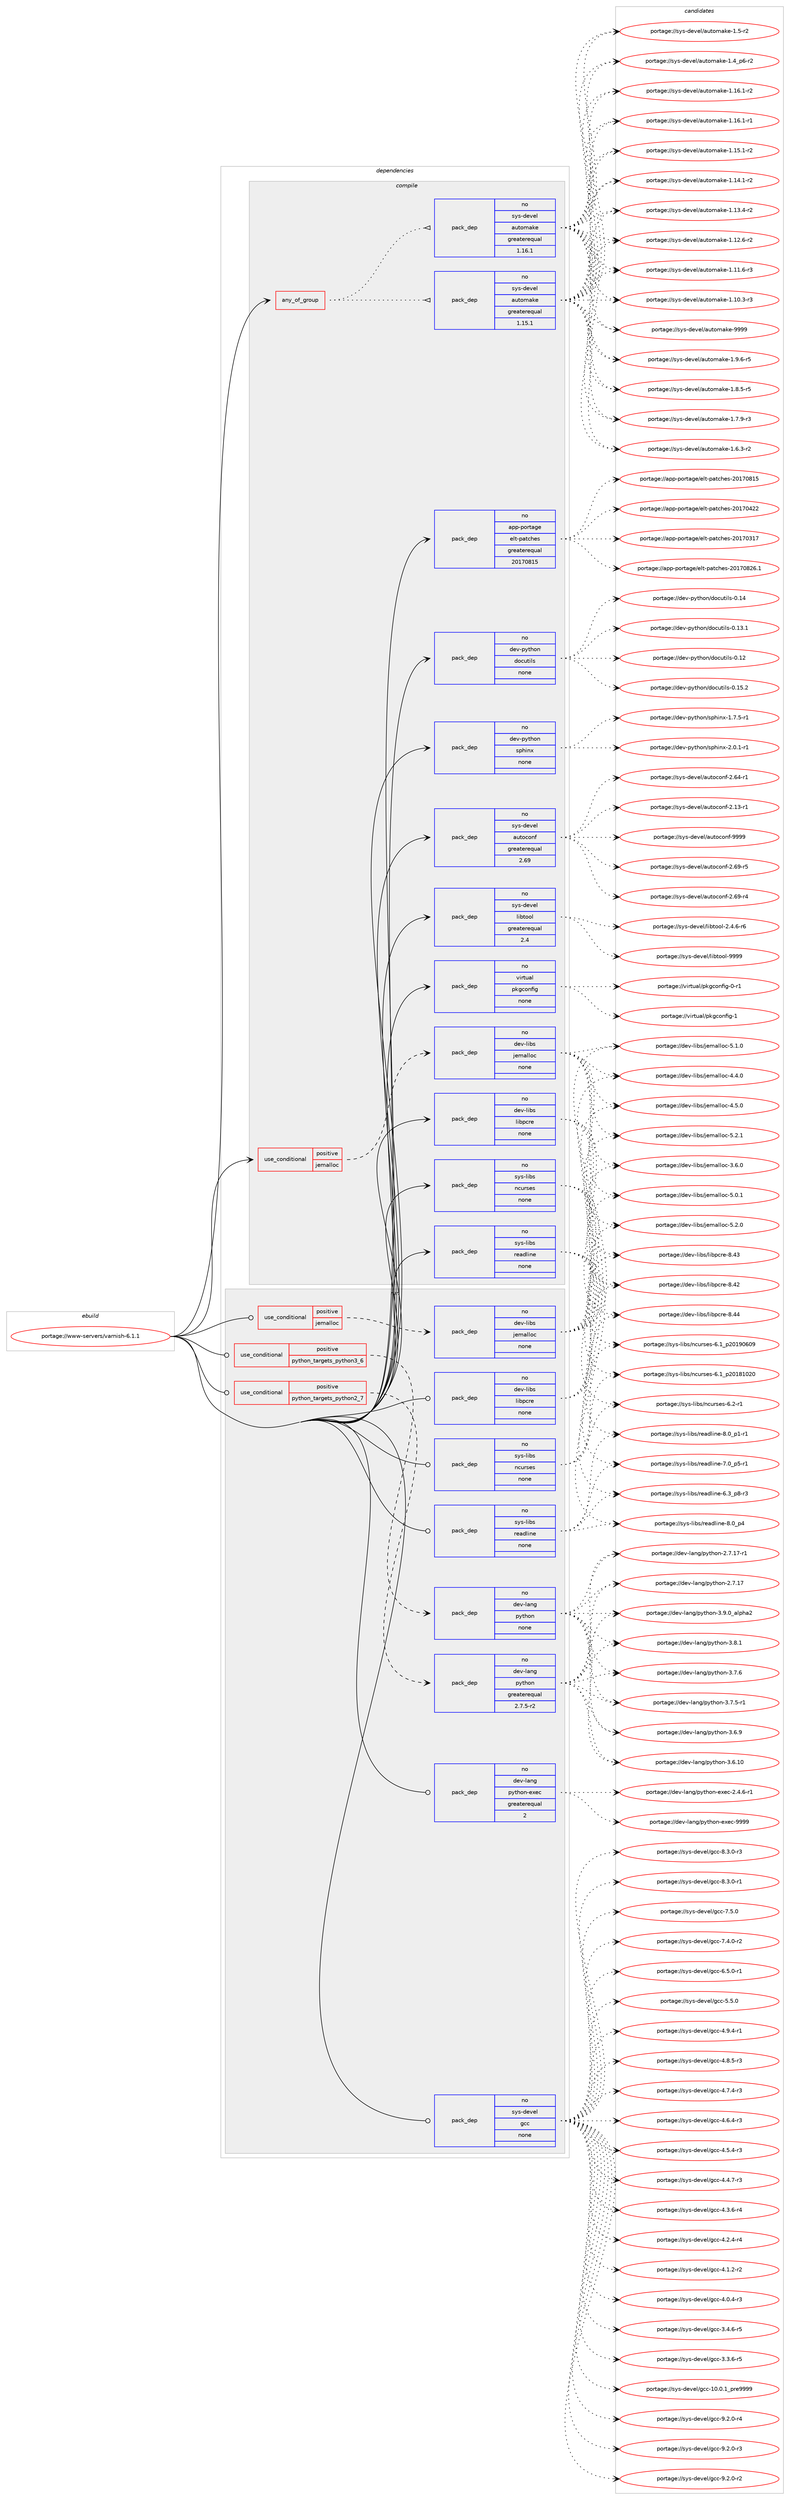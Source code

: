digraph prolog {

# *************
# Graph options
# *************

newrank=true;
concentrate=true;
compound=true;
graph [rankdir=LR,fontname=Helvetica,fontsize=10,ranksep=1.5];#, ranksep=2.5, nodesep=0.2];
edge  [arrowhead=vee];
node  [fontname=Helvetica,fontsize=10];

# **********
# The ebuild
# **********

subgraph cluster_leftcol {
color=gray;
rank=same;
label=<<i>ebuild</i>>;
id [label="portage://www-servers/varnish-6.1.1", color=red, width=4, href="../www-servers/varnish-6.1.1.svg"];
}

# ****************
# The dependencies
# ****************

subgraph cluster_midcol {
color=gray;
label=<<i>dependencies</i>>;
subgraph cluster_compile {
fillcolor="#eeeeee";
style=filled;
label=<<i>compile</i>>;
subgraph any436 {
dependency23275 [label=<<TABLE BORDER="0" CELLBORDER="1" CELLSPACING="0" CELLPADDING="4"><TR><TD CELLPADDING="10">any_of_group</TD></TR></TABLE>>, shape=none, color=red];subgraph pack19703 {
dependency23276 [label=<<TABLE BORDER="0" CELLBORDER="1" CELLSPACING="0" CELLPADDING="4" WIDTH="220"><TR><TD ROWSPAN="6" CELLPADDING="30">pack_dep</TD></TR><TR><TD WIDTH="110">no</TD></TR><TR><TD>sys-devel</TD></TR><TR><TD>automake</TD></TR><TR><TD>greaterequal</TD></TR><TR><TD>1.16.1</TD></TR></TABLE>>, shape=none, color=blue];
}
dependency23275:e -> dependency23276:w [weight=20,style="dotted",arrowhead="oinv"];
subgraph pack19704 {
dependency23277 [label=<<TABLE BORDER="0" CELLBORDER="1" CELLSPACING="0" CELLPADDING="4" WIDTH="220"><TR><TD ROWSPAN="6" CELLPADDING="30">pack_dep</TD></TR><TR><TD WIDTH="110">no</TD></TR><TR><TD>sys-devel</TD></TR><TR><TD>automake</TD></TR><TR><TD>greaterequal</TD></TR><TR><TD>1.15.1</TD></TR></TABLE>>, shape=none, color=blue];
}
dependency23275:e -> dependency23277:w [weight=20,style="dotted",arrowhead="oinv"];
}
id:e -> dependency23275:w [weight=20,style="solid",arrowhead="vee"];
subgraph cond3121 {
dependency23278 [label=<<TABLE BORDER="0" CELLBORDER="1" CELLSPACING="0" CELLPADDING="4"><TR><TD ROWSPAN="3" CELLPADDING="10">use_conditional</TD></TR><TR><TD>positive</TD></TR><TR><TD>jemalloc</TD></TR></TABLE>>, shape=none, color=red];
subgraph pack19705 {
dependency23279 [label=<<TABLE BORDER="0" CELLBORDER="1" CELLSPACING="0" CELLPADDING="4" WIDTH="220"><TR><TD ROWSPAN="6" CELLPADDING="30">pack_dep</TD></TR><TR><TD WIDTH="110">no</TD></TR><TR><TD>dev-libs</TD></TR><TR><TD>jemalloc</TD></TR><TR><TD>none</TD></TR><TR><TD></TD></TR></TABLE>>, shape=none, color=blue];
}
dependency23278:e -> dependency23279:w [weight=20,style="dashed",arrowhead="vee"];
}
id:e -> dependency23278:w [weight=20,style="solid",arrowhead="vee"];
subgraph pack19706 {
dependency23280 [label=<<TABLE BORDER="0" CELLBORDER="1" CELLSPACING="0" CELLPADDING="4" WIDTH="220"><TR><TD ROWSPAN="6" CELLPADDING="30">pack_dep</TD></TR><TR><TD WIDTH="110">no</TD></TR><TR><TD>app-portage</TD></TR><TR><TD>elt-patches</TD></TR><TR><TD>greaterequal</TD></TR><TR><TD>20170815</TD></TR></TABLE>>, shape=none, color=blue];
}
id:e -> dependency23280:w [weight=20,style="solid",arrowhead="vee"];
subgraph pack19707 {
dependency23281 [label=<<TABLE BORDER="0" CELLBORDER="1" CELLSPACING="0" CELLPADDING="4" WIDTH="220"><TR><TD ROWSPAN="6" CELLPADDING="30">pack_dep</TD></TR><TR><TD WIDTH="110">no</TD></TR><TR><TD>dev-libs</TD></TR><TR><TD>libpcre</TD></TR><TR><TD>none</TD></TR><TR><TD></TD></TR></TABLE>>, shape=none, color=blue];
}
id:e -> dependency23281:w [weight=20,style="solid",arrowhead="vee"];
subgraph pack19708 {
dependency23282 [label=<<TABLE BORDER="0" CELLBORDER="1" CELLSPACING="0" CELLPADDING="4" WIDTH="220"><TR><TD ROWSPAN="6" CELLPADDING="30">pack_dep</TD></TR><TR><TD WIDTH="110">no</TD></TR><TR><TD>dev-python</TD></TR><TR><TD>docutils</TD></TR><TR><TD>none</TD></TR><TR><TD></TD></TR></TABLE>>, shape=none, color=blue];
}
id:e -> dependency23282:w [weight=20,style="solid",arrowhead="vee"];
subgraph pack19709 {
dependency23283 [label=<<TABLE BORDER="0" CELLBORDER="1" CELLSPACING="0" CELLPADDING="4" WIDTH="220"><TR><TD ROWSPAN="6" CELLPADDING="30">pack_dep</TD></TR><TR><TD WIDTH="110">no</TD></TR><TR><TD>dev-python</TD></TR><TR><TD>sphinx</TD></TR><TR><TD>none</TD></TR><TR><TD></TD></TR></TABLE>>, shape=none, color=blue];
}
id:e -> dependency23283:w [weight=20,style="solid",arrowhead="vee"];
subgraph pack19710 {
dependency23284 [label=<<TABLE BORDER="0" CELLBORDER="1" CELLSPACING="0" CELLPADDING="4" WIDTH="220"><TR><TD ROWSPAN="6" CELLPADDING="30">pack_dep</TD></TR><TR><TD WIDTH="110">no</TD></TR><TR><TD>sys-devel</TD></TR><TR><TD>autoconf</TD></TR><TR><TD>greaterequal</TD></TR><TR><TD>2.69</TD></TR></TABLE>>, shape=none, color=blue];
}
id:e -> dependency23284:w [weight=20,style="solid",arrowhead="vee"];
subgraph pack19711 {
dependency23285 [label=<<TABLE BORDER="0" CELLBORDER="1" CELLSPACING="0" CELLPADDING="4" WIDTH="220"><TR><TD ROWSPAN="6" CELLPADDING="30">pack_dep</TD></TR><TR><TD WIDTH="110">no</TD></TR><TR><TD>sys-devel</TD></TR><TR><TD>libtool</TD></TR><TR><TD>greaterequal</TD></TR><TR><TD>2.4</TD></TR></TABLE>>, shape=none, color=blue];
}
id:e -> dependency23285:w [weight=20,style="solid",arrowhead="vee"];
subgraph pack19712 {
dependency23286 [label=<<TABLE BORDER="0" CELLBORDER="1" CELLSPACING="0" CELLPADDING="4" WIDTH="220"><TR><TD ROWSPAN="6" CELLPADDING="30">pack_dep</TD></TR><TR><TD WIDTH="110">no</TD></TR><TR><TD>sys-libs</TD></TR><TR><TD>ncurses</TD></TR><TR><TD>none</TD></TR><TR><TD></TD></TR></TABLE>>, shape=none, color=blue];
}
id:e -> dependency23286:w [weight=20,style="solid",arrowhead="vee"];
subgraph pack19713 {
dependency23287 [label=<<TABLE BORDER="0" CELLBORDER="1" CELLSPACING="0" CELLPADDING="4" WIDTH="220"><TR><TD ROWSPAN="6" CELLPADDING="30">pack_dep</TD></TR><TR><TD WIDTH="110">no</TD></TR><TR><TD>sys-libs</TD></TR><TR><TD>readline</TD></TR><TR><TD>none</TD></TR><TR><TD></TD></TR></TABLE>>, shape=none, color=blue];
}
id:e -> dependency23287:w [weight=20,style="solid",arrowhead="vee"];
subgraph pack19714 {
dependency23288 [label=<<TABLE BORDER="0" CELLBORDER="1" CELLSPACING="0" CELLPADDING="4" WIDTH="220"><TR><TD ROWSPAN="6" CELLPADDING="30">pack_dep</TD></TR><TR><TD WIDTH="110">no</TD></TR><TR><TD>virtual</TD></TR><TR><TD>pkgconfig</TD></TR><TR><TD>none</TD></TR><TR><TD></TD></TR></TABLE>>, shape=none, color=blue];
}
id:e -> dependency23288:w [weight=20,style="solid",arrowhead="vee"];
}
subgraph cluster_compileandrun {
fillcolor="#eeeeee";
style=filled;
label=<<i>compile and run</i>>;
}
subgraph cluster_run {
fillcolor="#eeeeee";
style=filled;
label=<<i>run</i>>;
subgraph cond3122 {
dependency23289 [label=<<TABLE BORDER="0" CELLBORDER="1" CELLSPACING="0" CELLPADDING="4"><TR><TD ROWSPAN="3" CELLPADDING="10">use_conditional</TD></TR><TR><TD>positive</TD></TR><TR><TD>jemalloc</TD></TR></TABLE>>, shape=none, color=red];
subgraph pack19715 {
dependency23290 [label=<<TABLE BORDER="0" CELLBORDER="1" CELLSPACING="0" CELLPADDING="4" WIDTH="220"><TR><TD ROWSPAN="6" CELLPADDING="30">pack_dep</TD></TR><TR><TD WIDTH="110">no</TD></TR><TR><TD>dev-libs</TD></TR><TR><TD>jemalloc</TD></TR><TR><TD>none</TD></TR><TR><TD></TD></TR></TABLE>>, shape=none, color=blue];
}
dependency23289:e -> dependency23290:w [weight=20,style="dashed",arrowhead="vee"];
}
id:e -> dependency23289:w [weight=20,style="solid",arrowhead="odot"];
subgraph cond3123 {
dependency23291 [label=<<TABLE BORDER="0" CELLBORDER="1" CELLSPACING="0" CELLPADDING="4"><TR><TD ROWSPAN="3" CELLPADDING="10">use_conditional</TD></TR><TR><TD>positive</TD></TR><TR><TD>python_targets_python2_7</TD></TR></TABLE>>, shape=none, color=red];
subgraph pack19716 {
dependency23292 [label=<<TABLE BORDER="0" CELLBORDER="1" CELLSPACING="0" CELLPADDING="4" WIDTH="220"><TR><TD ROWSPAN="6" CELLPADDING="30">pack_dep</TD></TR><TR><TD WIDTH="110">no</TD></TR><TR><TD>dev-lang</TD></TR><TR><TD>python</TD></TR><TR><TD>greaterequal</TD></TR><TR><TD>2.7.5-r2</TD></TR></TABLE>>, shape=none, color=blue];
}
dependency23291:e -> dependency23292:w [weight=20,style="dashed",arrowhead="vee"];
}
id:e -> dependency23291:w [weight=20,style="solid",arrowhead="odot"];
subgraph cond3124 {
dependency23293 [label=<<TABLE BORDER="0" CELLBORDER="1" CELLSPACING="0" CELLPADDING="4"><TR><TD ROWSPAN="3" CELLPADDING="10">use_conditional</TD></TR><TR><TD>positive</TD></TR><TR><TD>python_targets_python3_6</TD></TR></TABLE>>, shape=none, color=red];
subgraph pack19717 {
dependency23294 [label=<<TABLE BORDER="0" CELLBORDER="1" CELLSPACING="0" CELLPADDING="4" WIDTH="220"><TR><TD ROWSPAN="6" CELLPADDING="30">pack_dep</TD></TR><TR><TD WIDTH="110">no</TD></TR><TR><TD>dev-lang</TD></TR><TR><TD>python</TD></TR><TR><TD>none</TD></TR><TR><TD></TD></TR></TABLE>>, shape=none, color=blue];
}
dependency23293:e -> dependency23294:w [weight=20,style="dashed",arrowhead="vee"];
}
id:e -> dependency23293:w [weight=20,style="solid",arrowhead="odot"];
subgraph pack19718 {
dependency23295 [label=<<TABLE BORDER="0" CELLBORDER="1" CELLSPACING="0" CELLPADDING="4" WIDTH="220"><TR><TD ROWSPAN="6" CELLPADDING="30">pack_dep</TD></TR><TR><TD WIDTH="110">no</TD></TR><TR><TD>dev-lang</TD></TR><TR><TD>python-exec</TD></TR><TR><TD>greaterequal</TD></TR><TR><TD>2</TD></TR></TABLE>>, shape=none, color=blue];
}
id:e -> dependency23295:w [weight=20,style="solid",arrowhead="odot"];
subgraph pack19719 {
dependency23296 [label=<<TABLE BORDER="0" CELLBORDER="1" CELLSPACING="0" CELLPADDING="4" WIDTH="220"><TR><TD ROWSPAN="6" CELLPADDING="30">pack_dep</TD></TR><TR><TD WIDTH="110">no</TD></TR><TR><TD>dev-libs</TD></TR><TR><TD>libpcre</TD></TR><TR><TD>none</TD></TR><TR><TD></TD></TR></TABLE>>, shape=none, color=blue];
}
id:e -> dependency23296:w [weight=20,style="solid",arrowhead="odot"];
subgraph pack19720 {
dependency23297 [label=<<TABLE BORDER="0" CELLBORDER="1" CELLSPACING="0" CELLPADDING="4" WIDTH="220"><TR><TD ROWSPAN="6" CELLPADDING="30">pack_dep</TD></TR><TR><TD WIDTH="110">no</TD></TR><TR><TD>sys-devel</TD></TR><TR><TD>gcc</TD></TR><TR><TD>none</TD></TR><TR><TD></TD></TR></TABLE>>, shape=none, color=blue];
}
id:e -> dependency23297:w [weight=20,style="solid",arrowhead="odot"];
subgraph pack19721 {
dependency23298 [label=<<TABLE BORDER="0" CELLBORDER="1" CELLSPACING="0" CELLPADDING="4" WIDTH="220"><TR><TD ROWSPAN="6" CELLPADDING="30">pack_dep</TD></TR><TR><TD WIDTH="110">no</TD></TR><TR><TD>sys-libs</TD></TR><TR><TD>ncurses</TD></TR><TR><TD>none</TD></TR><TR><TD></TD></TR></TABLE>>, shape=none, color=blue];
}
id:e -> dependency23298:w [weight=20,style="solid",arrowhead="odot"];
subgraph pack19722 {
dependency23299 [label=<<TABLE BORDER="0" CELLBORDER="1" CELLSPACING="0" CELLPADDING="4" WIDTH="220"><TR><TD ROWSPAN="6" CELLPADDING="30">pack_dep</TD></TR><TR><TD WIDTH="110">no</TD></TR><TR><TD>sys-libs</TD></TR><TR><TD>readline</TD></TR><TR><TD>none</TD></TR><TR><TD></TD></TR></TABLE>>, shape=none, color=blue];
}
id:e -> dependency23299:w [weight=20,style="solid",arrowhead="odot"];
}
}

# **************
# The candidates
# **************

subgraph cluster_choices {
rank=same;
color=gray;
label=<<i>candidates</i>>;

subgraph choice19703 {
color=black;
nodesep=1;
choice115121115451001011181011084797117116111109971071014557575757 [label="portage://sys-devel/automake-9999", color=red, width=4,href="../sys-devel/automake-9999.svg"];
choice115121115451001011181011084797117116111109971071014549465746544511453 [label="portage://sys-devel/automake-1.9.6-r5", color=red, width=4,href="../sys-devel/automake-1.9.6-r5.svg"];
choice115121115451001011181011084797117116111109971071014549465646534511453 [label="portage://sys-devel/automake-1.8.5-r5", color=red, width=4,href="../sys-devel/automake-1.8.5-r5.svg"];
choice115121115451001011181011084797117116111109971071014549465546574511451 [label="portage://sys-devel/automake-1.7.9-r3", color=red, width=4,href="../sys-devel/automake-1.7.9-r3.svg"];
choice115121115451001011181011084797117116111109971071014549465446514511450 [label="portage://sys-devel/automake-1.6.3-r2", color=red, width=4,href="../sys-devel/automake-1.6.3-r2.svg"];
choice11512111545100101118101108479711711611110997107101454946534511450 [label="portage://sys-devel/automake-1.5-r2", color=red, width=4,href="../sys-devel/automake-1.5-r2.svg"];
choice115121115451001011181011084797117116111109971071014549465295112544511450 [label="portage://sys-devel/automake-1.4_p6-r2", color=red, width=4,href="../sys-devel/automake-1.4_p6-r2.svg"];
choice11512111545100101118101108479711711611110997107101454946495446494511450 [label="portage://sys-devel/automake-1.16.1-r2", color=red, width=4,href="../sys-devel/automake-1.16.1-r2.svg"];
choice11512111545100101118101108479711711611110997107101454946495446494511449 [label="portage://sys-devel/automake-1.16.1-r1", color=red, width=4,href="../sys-devel/automake-1.16.1-r1.svg"];
choice11512111545100101118101108479711711611110997107101454946495346494511450 [label="portage://sys-devel/automake-1.15.1-r2", color=red, width=4,href="../sys-devel/automake-1.15.1-r2.svg"];
choice11512111545100101118101108479711711611110997107101454946495246494511450 [label="portage://sys-devel/automake-1.14.1-r2", color=red, width=4,href="../sys-devel/automake-1.14.1-r2.svg"];
choice11512111545100101118101108479711711611110997107101454946495146524511450 [label="portage://sys-devel/automake-1.13.4-r2", color=red, width=4,href="../sys-devel/automake-1.13.4-r2.svg"];
choice11512111545100101118101108479711711611110997107101454946495046544511450 [label="portage://sys-devel/automake-1.12.6-r2", color=red, width=4,href="../sys-devel/automake-1.12.6-r2.svg"];
choice11512111545100101118101108479711711611110997107101454946494946544511451 [label="portage://sys-devel/automake-1.11.6-r3", color=red, width=4,href="../sys-devel/automake-1.11.6-r3.svg"];
choice11512111545100101118101108479711711611110997107101454946494846514511451 [label="portage://sys-devel/automake-1.10.3-r3", color=red, width=4,href="../sys-devel/automake-1.10.3-r3.svg"];
dependency23276:e -> choice115121115451001011181011084797117116111109971071014557575757:w [style=dotted,weight="100"];
dependency23276:e -> choice115121115451001011181011084797117116111109971071014549465746544511453:w [style=dotted,weight="100"];
dependency23276:e -> choice115121115451001011181011084797117116111109971071014549465646534511453:w [style=dotted,weight="100"];
dependency23276:e -> choice115121115451001011181011084797117116111109971071014549465546574511451:w [style=dotted,weight="100"];
dependency23276:e -> choice115121115451001011181011084797117116111109971071014549465446514511450:w [style=dotted,weight="100"];
dependency23276:e -> choice11512111545100101118101108479711711611110997107101454946534511450:w [style=dotted,weight="100"];
dependency23276:e -> choice115121115451001011181011084797117116111109971071014549465295112544511450:w [style=dotted,weight="100"];
dependency23276:e -> choice11512111545100101118101108479711711611110997107101454946495446494511450:w [style=dotted,weight="100"];
dependency23276:e -> choice11512111545100101118101108479711711611110997107101454946495446494511449:w [style=dotted,weight="100"];
dependency23276:e -> choice11512111545100101118101108479711711611110997107101454946495346494511450:w [style=dotted,weight="100"];
dependency23276:e -> choice11512111545100101118101108479711711611110997107101454946495246494511450:w [style=dotted,weight="100"];
dependency23276:e -> choice11512111545100101118101108479711711611110997107101454946495146524511450:w [style=dotted,weight="100"];
dependency23276:e -> choice11512111545100101118101108479711711611110997107101454946495046544511450:w [style=dotted,weight="100"];
dependency23276:e -> choice11512111545100101118101108479711711611110997107101454946494946544511451:w [style=dotted,weight="100"];
dependency23276:e -> choice11512111545100101118101108479711711611110997107101454946494846514511451:w [style=dotted,weight="100"];
}
subgraph choice19704 {
color=black;
nodesep=1;
choice115121115451001011181011084797117116111109971071014557575757 [label="portage://sys-devel/automake-9999", color=red, width=4,href="../sys-devel/automake-9999.svg"];
choice115121115451001011181011084797117116111109971071014549465746544511453 [label="portage://sys-devel/automake-1.9.6-r5", color=red, width=4,href="../sys-devel/automake-1.9.6-r5.svg"];
choice115121115451001011181011084797117116111109971071014549465646534511453 [label="portage://sys-devel/automake-1.8.5-r5", color=red, width=4,href="../sys-devel/automake-1.8.5-r5.svg"];
choice115121115451001011181011084797117116111109971071014549465546574511451 [label="portage://sys-devel/automake-1.7.9-r3", color=red, width=4,href="../sys-devel/automake-1.7.9-r3.svg"];
choice115121115451001011181011084797117116111109971071014549465446514511450 [label="portage://sys-devel/automake-1.6.3-r2", color=red, width=4,href="../sys-devel/automake-1.6.3-r2.svg"];
choice11512111545100101118101108479711711611110997107101454946534511450 [label="portage://sys-devel/automake-1.5-r2", color=red, width=4,href="../sys-devel/automake-1.5-r2.svg"];
choice115121115451001011181011084797117116111109971071014549465295112544511450 [label="portage://sys-devel/automake-1.4_p6-r2", color=red, width=4,href="../sys-devel/automake-1.4_p6-r2.svg"];
choice11512111545100101118101108479711711611110997107101454946495446494511450 [label="portage://sys-devel/automake-1.16.1-r2", color=red, width=4,href="../sys-devel/automake-1.16.1-r2.svg"];
choice11512111545100101118101108479711711611110997107101454946495446494511449 [label="portage://sys-devel/automake-1.16.1-r1", color=red, width=4,href="../sys-devel/automake-1.16.1-r1.svg"];
choice11512111545100101118101108479711711611110997107101454946495346494511450 [label="portage://sys-devel/automake-1.15.1-r2", color=red, width=4,href="../sys-devel/automake-1.15.1-r2.svg"];
choice11512111545100101118101108479711711611110997107101454946495246494511450 [label="portage://sys-devel/automake-1.14.1-r2", color=red, width=4,href="../sys-devel/automake-1.14.1-r2.svg"];
choice11512111545100101118101108479711711611110997107101454946495146524511450 [label="portage://sys-devel/automake-1.13.4-r2", color=red, width=4,href="../sys-devel/automake-1.13.4-r2.svg"];
choice11512111545100101118101108479711711611110997107101454946495046544511450 [label="portage://sys-devel/automake-1.12.6-r2", color=red, width=4,href="../sys-devel/automake-1.12.6-r2.svg"];
choice11512111545100101118101108479711711611110997107101454946494946544511451 [label="portage://sys-devel/automake-1.11.6-r3", color=red, width=4,href="../sys-devel/automake-1.11.6-r3.svg"];
choice11512111545100101118101108479711711611110997107101454946494846514511451 [label="portage://sys-devel/automake-1.10.3-r3", color=red, width=4,href="../sys-devel/automake-1.10.3-r3.svg"];
dependency23277:e -> choice115121115451001011181011084797117116111109971071014557575757:w [style=dotted,weight="100"];
dependency23277:e -> choice115121115451001011181011084797117116111109971071014549465746544511453:w [style=dotted,weight="100"];
dependency23277:e -> choice115121115451001011181011084797117116111109971071014549465646534511453:w [style=dotted,weight="100"];
dependency23277:e -> choice115121115451001011181011084797117116111109971071014549465546574511451:w [style=dotted,weight="100"];
dependency23277:e -> choice115121115451001011181011084797117116111109971071014549465446514511450:w [style=dotted,weight="100"];
dependency23277:e -> choice11512111545100101118101108479711711611110997107101454946534511450:w [style=dotted,weight="100"];
dependency23277:e -> choice115121115451001011181011084797117116111109971071014549465295112544511450:w [style=dotted,weight="100"];
dependency23277:e -> choice11512111545100101118101108479711711611110997107101454946495446494511450:w [style=dotted,weight="100"];
dependency23277:e -> choice11512111545100101118101108479711711611110997107101454946495446494511449:w [style=dotted,weight="100"];
dependency23277:e -> choice11512111545100101118101108479711711611110997107101454946495346494511450:w [style=dotted,weight="100"];
dependency23277:e -> choice11512111545100101118101108479711711611110997107101454946495246494511450:w [style=dotted,weight="100"];
dependency23277:e -> choice11512111545100101118101108479711711611110997107101454946495146524511450:w [style=dotted,weight="100"];
dependency23277:e -> choice11512111545100101118101108479711711611110997107101454946495046544511450:w [style=dotted,weight="100"];
dependency23277:e -> choice11512111545100101118101108479711711611110997107101454946494946544511451:w [style=dotted,weight="100"];
dependency23277:e -> choice11512111545100101118101108479711711611110997107101454946494846514511451:w [style=dotted,weight="100"];
}
subgraph choice19705 {
color=black;
nodesep=1;
choice1001011184510810598115471061011099710810811199455346504649 [label="portage://dev-libs/jemalloc-5.2.1", color=red, width=4,href="../dev-libs/jemalloc-5.2.1.svg"];
choice1001011184510810598115471061011099710810811199455346504648 [label="portage://dev-libs/jemalloc-5.2.0", color=red, width=4,href="../dev-libs/jemalloc-5.2.0.svg"];
choice1001011184510810598115471061011099710810811199455346494648 [label="portage://dev-libs/jemalloc-5.1.0", color=red, width=4,href="../dev-libs/jemalloc-5.1.0.svg"];
choice1001011184510810598115471061011099710810811199455346484649 [label="portage://dev-libs/jemalloc-5.0.1", color=red, width=4,href="../dev-libs/jemalloc-5.0.1.svg"];
choice1001011184510810598115471061011099710810811199455246534648 [label="portage://dev-libs/jemalloc-4.5.0", color=red, width=4,href="../dev-libs/jemalloc-4.5.0.svg"];
choice1001011184510810598115471061011099710810811199455246524648 [label="portage://dev-libs/jemalloc-4.4.0", color=red, width=4,href="../dev-libs/jemalloc-4.4.0.svg"];
choice1001011184510810598115471061011099710810811199455146544648 [label="portage://dev-libs/jemalloc-3.6.0", color=red, width=4,href="../dev-libs/jemalloc-3.6.0.svg"];
dependency23279:e -> choice1001011184510810598115471061011099710810811199455346504649:w [style=dotted,weight="100"];
dependency23279:e -> choice1001011184510810598115471061011099710810811199455346504648:w [style=dotted,weight="100"];
dependency23279:e -> choice1001011184510810598115471061011099710810811199455346494648:w [style=dotted,weight="100"];
dependency23279:e -> choice1001011184510810598115471061011099710810811199455346484649:w [style=dotted,weight="100"];
dependency23279:e -> choice1001011184510810598115471061011099710810811199455246534648:w [style=dotted,weight="100"];
dependency23279:e -> choice1001011184510810598115471061011099710810811199455246524648:w [style=dotted,weight="100"];
dependency23279:e -> choice1001011184510810598115471061011099710810811199455146544648:w [style=dotted,weight="100"];
}
subgraph choice19706 {
color=black;
nodesep=1;
choice971121124511211111411697103101471011081164511297116991041011154550484955485650544649 [label="portage://app-portage/elt-patches-20170826.1", color=red, width=4,href="../app-portage/elt-patches-20170826.1.svg"];
choice97112112451121111141169710310147101108116451129711699104101115455048495548564953 [label="portage://app-portage/elt-patches-20170815", color=red, width=4,href="../app-portage/elt-patches-20170815.svg"];
choice97112112451121111141169710310147101108116451129711699104101115455048495548525050 [label="portage://app-portage/elt-patches-20170422", color=red, width=4,href="../app-portage/elt-patches-20170422.svg"];
choice97112112451121111141169710310147101108116451129711699104101115455048495548514955 [label="portage://app-portage/elt-patches-20170317", color=red, width=4,href="../app-portage/elt-patches-20170317.svg"];
dependency23280:e -> choice971121124511211111411697103101471011081164511297116991041011154550484955485650544649:w [style=dotted,weight="100"];
dependency23280:e -> choice97112112451121111141169710310147101108116451129711699104101115455048495548564953:w [style=dotted,weight="100"];
dependency23280:e -> choice97112112451121111141169710310147101108116451129711699104101115455048495548525050:w [style=dotted,weight="100"];
dependency23280:e -> choice97112112451121111141169710310147101108116451129711699104101115455048495548514955:w [style=dotted,weight="100"];
}
subgraph choice19707 {
color=black;
nodesep=1;
choice10010111845108105981154710810598112991141014556465252 [label="portage://dev-libs/libpcre-8.44", color=red, width=4,href="../dev-libs/libpcre-8.44.svg"];
choice10010111845108105981154710810598112991141014556465251 [label="portage://dev-libs/libpcre-8.43", color=red, width=4,href="../dev-libs/libpcre-8.43.svg"];
choice10010111845108105981154710810598112991141014556465250 [label="portage://dev-libs/libpcre-8.42", color=red, width=4,href="../dev-libs/libpcre-8.42.svg"];
dependency23281:e -> choice10010111845108105981154710810598112991141014556465252:w [style=dotted,weight="100"];
dependency23281:e -> choice10010111845108105981154710810598112991141014556465251:w [style=dotted,weight="100"];
dependency23281:e -> choice10010111845108105981154710810598112991141014556465250:w [style=dotted,weight="100"];
}
subgraph choice19708 {
color=black;
nodesep=1;
choice10010111845112121116104111110471001119911711610510811545484649534650 [label="portage://dev-python/docutils-0.15.2", color=red, width=4,href="../dev-python/docutils-0.15.2.svg"];
choice1001011184511212111610411111047100111991171161051081154548464952 [label="portage://dev-python/docutils-0.14", color=red, width=4,href="../dev-python/docutils-0.14.svg"];
choice10010111845112121116104111110471001119911711610510811545484649514649 [label="portage://dev-python/docutils-0.13.1", color=red, width=4,href="../dev-python/docutils-0.13.1.svg"];
choice1001011184511212111610411111047100111991171161051081154548464950 [label="portage://dev-python/docutils-0.12", color=red, width=4,href="../dev-python/docutils-0.12.svg"];
dependency23282:e -> choice10010111845112121116104111110471001119911711610510811545484649534650:w [style=dotted,weight="100"];
dependency23282:e -> choice1001011184511212111610411111047100111991171161051081154548464952:w [style=dotted,weight="100"];
dependency23282:e -> choice10010111845112121116104111110471001119911711610510811545484649514649:w [style=dotted,weight="100"];
dependency23282:e -> choice1001011184511212111610411111047100111991171161051081154548464950:w [style=dotted,weight="100"];
}
subgraph choice19709 {
color=black;
nodesep=1;
choice10010111845112121116104111110471151121041051101204550464846494511449 [label="portage://dev-python/sphinx-2.0.1-r1", color=red, width=4,href="../dev-python/sphinx-2.0.1-r1.svg"];
choice10010111845112121116104111110471151121041051101204549465546534511449 [label="portage://dev-python/sphinx-1.7.5-r1", color=red, width=4,href="../dev-python/sphinx-1.7.5-r1.svg"];
dependency23283:e -> choice10010111845112121116104111110471151121041051101204550464846494511449:w [style=dotted,weight="100"];
dependency23283:e -> choice10010111845112121116104111110471151121041051101204549465546534511449:w [style=dotted,weight="100"];
}
subgraph choice19710 {
color=black;
nodesep=1;
choice115121115451001011181011084797117116111991111101024557575757 [label="portage://sys-devel/autoconf-9999", color=red, width=4,href="../sys-devel/autoconf-9999.svg"];
choice1151211154510010111810110847971171161119911111010245504654574511453 [label="portage://sys-devel/autoconf-2.69-r5", color=red, width=4,href="../sys-devel/autoconf-2.69-r5.svg"];
choice1151211154510010111810110847971171161119911111010245504654574511452 [label="portage://sys-devel/autoconf-2.69-r4", color=red, width=4,href="../sys-devel/autoconf-2.69-r4.svg"];
choice1151211154510010111810110847971171161119911111010245504654524511449 [label="portage://sys-devel/autoconf-2.64-r1", color=red, width=4,href="../sys-devel/autoconf-2.64-r1.svg"];
choice1151211154510010111810110847971171161119911111010245504649514511449 [label="portage://sys-devel/autoconf-2.13-r1", color=red, width=4,href="../sys-devel/autoconf-2.13-r1.svg"];
dependency23284:e -> choice115121115451001011181011084797117116111991111101024557575757:w [style=dotted,weight="100"];
dependency23284:e -> choice1151211154510010111810110847971171161119911111010245504654574511453:w [style=dotted,weight="100"];
dependency23284:e -> choice1151211154510010111810110847971171161119911111010245504654574511452:w [style=dotted,weight="100"];
dependency23284:e -> choice1151211154510010111810110847971171161119911111010245504654524511449:w [style=dotted,weight="100"];
dependency23284:e -> choice1151211154510010111810110847971171161119911111010245504649514511449:w [style=dotted,weight="100"];
}
subgraph choice19711 {
color=black;
nodesep=1;
choice1151211154510010111810110847108105981161111111084557575757 [label="portage://sys-devel/libtool-9999", color=red, width=4,href="../sys-devel/libtool-9999.svg"];
choice1151211154510010111810110847108105981161111111084550465246544511454 [label="portage://sys-devel/libtool-2.4.6-r6", color=red, width=4,href="../sys-devel/libtool-2.4.6-r6.svg"];
dependency23285:e -> choice1151211154510010111810110847108105981161111111084557575757:w [style=dotted,weight="100"];
dependency23285:e -> choice1151211154510010111810110847108105981161111111084550465246544511454:w [style=dotted,weight="100"];
}
subgraph choice19712 {
color=black;
nodesep=1;
choice11512111545108105981154711099117114115101115455446504511449 [label="portage://sys-libs/ncurses-6.2-r1", color=red, width=4,href="../sys-libs/ncurses-6.2-r1.svg"];
choice1151211154510810598115471109911711411510111545544649951125048495748544857 [label="portage://sys-libs/ncurses-6.1_p20190609", color=red, width=4,href="../sys-libs/ncurses-6.1_p20190609.svg"];
choice1151211154510810598115471109911711411510111545544649951125048495649485048 [label="portage://sys-libs/ncurses-6.1_p20181020", color=red, width=4,href="../sys-libs/ncurses-6.1_p20181020.svg"];
dependency23286:e -> choice11512111545108105981154711099117114115101115455446504511449:w [style=dotted,weight="100"];
dependency23286:e -> choice1151211154510810598115471109911711411510111545544649951125048495748544857:w [style=dotted,weight="100"];
dependency23286:e -> choice1151211154510810598115471109911711411510111545544649951125048495649485048:w [style=dotted,weight="100"];
}
subgraph choice19713 {
color=black;
nodesep=1;
choice11512111545108105981154711410197100108105110101455646489511252 [label="portage://sys-libs/readline-8.0_p4", color=red, width=4,href="../sys-libs/readline-8.0_p4.svg"];
choice115121115451081059811547114101971001081051101014556464895112494511449 [label="portage://sys-libs/readline-8.0_p1-r1", color=red, width=4,href="../sys-libs/readline-8.0_p1-r1.svg"];
choice115121115451081059811547114101971001081051101014555464895112534511449 [label="portage://sys-libs/readline-7.0_p5-r1", color=red, width=4,href="../sys-libs/readline-7.0_p5-r1.svg"];
choice115121115451081059811547114101971001081051101014554465195112564511451 [label="portage://sys-libs/readline-6.3_p8-r3", color=red, width=4,href="../sys-libs/readline-6.3_p8-r3.svg"];
dependency23287:e -> choice11512111545108105981154711410197100108105110101455646489511252:w [style=dotted,weight="100"];
dependency23287:e -> choice115121115451081059811547114101971001081051101014556464895112494511449:w [style=dotted,weight="100"];
dependency23287:e -> choice115121115451081059811547114101971001081051101014555464895112534511449:w [style=dotted,weight="100"];
dependency23287:e -> choice115121115451081059811547114101971001081051101014554465195112564511451:w [style=dotted,weight="100"];
}
subgraph choice19714 {
color=black;
nodesep=1;
choice1181051141161179710847112107103991111101021051034549 [label="portage://virtual/pkgconfig-1", color=red, width=4,href="../virtual/pkgconfig-1.svg"];
choice11810511411611797108471121071039911111010210510345484511449 [label="portage://virtual/pkgconfig-0-r1", color=red, width=4,href="../virtual/pkgconfig-0-r1.svg"];
dependency23288:e -> choice1181051141161179710847112107103991111101021051034549:w [style=dotted,weight="100"];
dependency23288:e -> choice11810511411611797108471121071039911111010210510345484511449:w [style=dotted,weight="100"];
}
subgraph choice19715 {
color=black;
nodesep=1;
choice1001011184510810598115471061011099710810811199455346504649 [label="portage://dev-libs/jemalloc-5.2.1", color=red, width=4,href="../dev-libs/jemalloc-5.2.1.svg"];
choice1001011184510810598115471061011099710810811199455346504648 [label="portage://dev-libs/jemalloc-5.2.0", color=red, width=4,href="../dev-libs/jemalloc-5.2.0.svg"];
choice1001011184510810598115471061011099710810811199455346494648 [label="portage://dev-libs/jemalloc-5.1.0", color=red, width=4,href="../dev-libs/jemalloc-5.1.0.svg"];
choice1001011184510810598115471061011099710810811199455346484649 [label="portage://dev-libs/jemalloc-5.0.1", color=red, width=4,href="../dev-libs/jemalloc-5.0.1.svg"];
choice1001011184510810598115471061011099710810811199455246534648 [label="portage://dev-libs/jemalloc-4.5.0", color=red, width=4,href="../dev-libs/jemalloc-4.5.0.svg"];
choice1001011184510810598115471061011099710810811199455246524648 [label="portage://dev-libs/jemalloc-4.4.0", color=red, width=4,href="../dev-libs/jemalloc-4.4.0.svg"];
choice1001011184510810598115471061011099710810811199455146544648 [label="portage://dev-libs/jemalloc-3.6.0", color=red, width=4,href="../dev-libs/jemalloc-3.6.0.svg"];
dependency23290:e -> choice1001011184510810598115471061011099710810811199455346504649:w [style=dotted,weight="100"];
dependency23290:e -> choice1001011184510810598115471061011099710810811199455346504648:w [style=dotted,weight="100"];
dependency23290:e -> choice1001011184510810598115471061011099710810811199455346494648:w [style=dotted,weight="100"];
dependency23290:e -> choice1001011184510810598115471061011099710810811199455346484649:w [style=dotted,weight="100"];
dependency23290:e -> choice1001011184510810598115471061011099710810811199455246534648:w [style=dotted,weight="100"];
dependency23290:e -> choice1001011184510810598115471061011099710810811199455246524648:w [style=dotted,weight="100"];
dependency23290:e -> choice1001011184510810598115471061011099710810811199455146544648:w [style=dotted,weight="100"];
}
subgraph choice19716 {
color=black;
nodesep=1;
choice10010111845108971101034711212111610411111045514657464895971081121049750 [label="portage://dev-lang/python-3.9.0_alpha2", color=red, width=4,href="../dev-lang/python-3.9.0_alpha2.svg"];
choice100101118451089711010347112121116104111110455146564649 [label="portage://dev-lang/python-3.8.1", color=red, width=4,href="../dev-lang/python-3.8.1.svg"];
choice100101118451089711010347112121116104111110455146554654 [label="portage://dev-lang/python-3.7.6", color=red, width=4,href="../dev-lang/python-3.7.6.svg"];
choice1001011184510897110103471121211161041111104551465546534511449 [label="portage://dev-lang/python-3.7.5-r1", color=red, width=4,href="../dev-lang/python-3.7.5-r1.svg"];
choice100101118451089711010347112121116104111110455146544657 [label="portage://dev-lang/python-3.6.9", color=red, width=4,href="../dev-lang/python-3.6.9.svg"];
choice10010111845108971101034711212111610411111045514654464948 [label="portage://dev-lang/python-3.6.10", color=red, width=4,href="../dev-lang/python-3.6.10.svg"];
choice100101118451089711010347112121116104111110455046554649554511449 [label="portage://dev-lang/python-2.7.17-r1", color=red, width=4,href="../dev-lang/python-2.7.17-r1.svg"];
choice10010111845108971101034711212111610411111045504655464955 [label="portage://dev-lang/python-2.7.17", color=red, width=4,href="../dev-lang/python-2.7.17.svg"];
dependency23292:e -> choice10010111845108971101034711212111610411111045514657464895971081121049750:w [style=dotted,weight="100"];
dependency23292:e -> choice100101118451089711010347112121116104111110455146564649:w [style=dotted,weight="100"];
dependency23292:e -> choice100101118451089711010347112121116104111110455146554654:w [style=dotted,weight="100"];
dependency23292:e -> choice1001011184510897110103471121211161041111104551465546534511449:w [style=dotted,weight="100"];
dependency23292:e -> choice100101118451089711010347112121116104111110455146544657:w [style=dotted,weight="100"];
dependency23292:e -> choice10010111845108971101034711212111610411111045514654464948:w [style=dotted,weight="100"];
dependency23292:e -> choice100101118451089711010347112121116104111110455046554649554511449:w [style=dotted,weight="100"];
dependency23292:e -> choice10010111845108971101034711212111610411111045504655464955:w [style=dotted,weight="100"];
}
subgraph choice19717 {
color=black;
nodesep=1;
choice10010111845108971101034711212111610411111045514657464895971081121049750 [label="portage://dev-lang/python-3.9.0_alpha2", color=red, width=4,href="../dev-lang/python-3.9.0_alpha2.svg"];
choice100101118451089711010347112121116104111110455146564649 [label="portage://dev-lang/python-3.8.1", color=red, width=4,href="../dev-lang/python-3.8.1.svg"];
choice100101118451089711010347112121116104111110455146554654 [label="portage://dev-lang/python-3.7.6", color=red, width=4,href="../dev-lang/python-3.7.6.svg"];
choice1001011184510897110103471121211161041111104551465546534511449 [label="portage://dev-lang/python-3.7.5-r1", color=red, width=4,href="../dev-lang/python-3.7.5-r1.svg"];
choice100101118451089711010347112121116104111110455146544657 [label="portage://dev-lang/python-3.6.9", color=red, width=4,href="../dev-lang/python-3.6.9.svg"];
choice10010111845108971101034711212111610411111045514654464948 [label="portage://dev-lang/python-3.6.10", color=red, width=4,href="../dev-lang/python-3.6.10.svg"];
choice100101118451089711010347112121116104111110455046554649554511449 [label="portage://dev-lang/python-2.7.17-r1", color=red, width=4,href="../dev-lang/python-2.7.17-r1.svg"];
choice10010111845108971101034711212111610411111045504655464955 [label="portage://dev-lang/python-2.7.17", color=red, width=4,href="../dev-lang/python-2.7.17.svg"];
dependency23294:e -> choice10010111845108971101034711212111610411111045514657464895971081121049750:w [style=dotted,weight="100"];
dependency23294:e -> choice100101118451089711010347112121116104111110455146564649:w [style=dotted,weight="100"];
dependency23294:e -> choice100101118451089711010347112121116104111110455146554654:w [style=dotted,weight="100"];
dependency23294:e -> choice1001011184510897110103471121211161041111104551465546534511449:w [style=dotted,weight="100"];
dependency23294:e -> choice100101118451089711010347112121116104111110455146544657:w [style=dotted,weight="100"];
dependency23294:e -> choice10010111845108971101034711212111610411111045514654464948:w [style=dotted,weight="100"];
dependency23294:e -> choice100101118451089711010347112121116104111110455046554649554511449:w [style=dotted,weight="100"];
dependency23294:e -> choice10010111845108971101034711212111610411111045504655464955:w [style=dotted,weight="100"];
}
subgraph choice19718 {
color=black;
nodesep=1;
choice10010111845108971101034711212111610411111045101120101994557575757 [label="portage://dev-lang/python-exec-9999", color=red, width=4,href="../dev-lang/python-exec-9999.svg"];
choice10010111845108971101034711212111610411111045101120101994550465246544511449 [label="portage://dev-lang/python-exec-2.4.6-r1", color=red, width=4,href="../dev-lang/python-exec-2.4.6-r1.svg"];
dependency23295:e -> choice10010111845108971101034711212111610411111045101120101994557575757:w [style=dotted,weight="100"];
dependency23295:e -> choice10010111845108971101034711212111610411111045101120101994550465246544511449:w [style=dotted,weight="100"];
}
subgraph choice19719 {
color=black;
nodesep=1;
choice10010111845108105981154710810598112991141014556465252 [label="portage://dev-libs/libpcre-8.44", color=red, width=4,href="../dev-libs/libpcre-8.44.svg"];
choice10010111845108105981154710810598112991141014556465251 [label="portage://dev-libs/libpcre-8.43", color=red, width=4,href="../dev-libs/libpcre-8.43.svg"];
choice10010111845108105981154710810598112991141014556465250 [label="portage://dev-libs/libpcre-8.42", color=red, width=4,href="../dev-libs/libpcre-8.42.svg"];
dependency23296:e -> choice10010111845108105981154710810598112991141014556465252:w [style=dotted,weight="100"];
dependency23296:e -> choice10010111845108105981154710810598112991141014556465251:w [style=dotted,weight="100"];
dependency23296:e -> choice10010111845108105981154710810598112991141014556465250:w [style=dotted,weight="100"];
}
subgraph choice19720 {
color=black;
nodesep=1;
choice115121115451001011181011084710399994557465046484511452 [label="portage://sys-devel/gcc-9.2.0-r4", color=red, width=4,href="../sys-devel/gcc-9.2.0-r4.svg"];
choice115121115451001011181011084710399994557465046484511451 [label="portage://sys-devel/gcc-9.2.0-r3", color=red, width=4,href="../sys-devel/gcc-9.2.0-r3.svg"];
choice115121115451001011181011084710399994557465046484511450 [label="portage://sys-devel/gcc-9.2.0-r2", color=red, width=4,href="../sys-devel/gcc-9.2.0-r2.svg"];
choice115121115451001011181011084710399994556465146484511451 [label="portage://sys-devel/gcc-8.3.0-r3", color=red, width=4,href="../sys-devel/gcc-8.3.0-r3.svg"];
choice115121115451001011181011084710399994556465146484511449 [label="portage://sys-devel/gcc-8.3.0-r1", color=red, width=4,href="../sys-devel/gcc-8.3.0-r1.svg"];
choice11512111545100101118101108471039999455546534648 [label="portage://sys-devel/gcc-7.5.0", color=red, width=4,href="../sys-devel/gcc-7.5.0.svg"];
choice115121115451001011181011084710399994555465246484511450 [label="portage://sys-devel/gcc-7.4.0-r2", color=red, width=4,href="../sys-devel/gcc-7.4.0-r2.svg"];
choice115121115451001011181011084710399994554465346484511449 [label="portage://sys-devel/gcc-6.5.0-r1", color=red, width=4,href="../sys-devel/gcc-6.5.0-r1.svg"];
choice11512111545100101118101108471039999455346534648 [label="portage://sys-devel/gcc-5.5.0", color=red, width=4,href="../sys-devel/gcc-5.5.0.svg"];
choice115121115451001011181011084710399994552465746524511449 [label="portage://sys-devel/gcc-4.9.4-r1", color=red, width=4,href="../sys-devel/gcc-4.9.4-r1.svg"];
choice115121115451001011181011084710399994552465646534511451 [label="portage://sys-devel/gcc-4.8.5-r3", color=red, width=4,href="../sys-devel/gcc-4.8.5-r3.svg"];
choice115121115451001011181011084710399994552465546524511451 [label="portage://sys-devel/gcc-4.7.4-r3", color=red, width=4,href="../sys-devel/gcc-4.7.4-r3.svg"];
choice115121115451001011181011084710399994552465446524511451 [label="portage://sys-devel/gcc-4.6.4-r3", color=red, width=4,href="../sys-devel/gcc-4.6.4-r3.svg"];
choice115121115451001011181011084710399994552465346524511451 [label="portage://sys-devel/gcc-4.5.4-r3", color=red, width=4,href="../sys-devel/gcc-4.5.4-r3.svg"];
choice115121115451001011181011084710399994552465246554511451 [label="portage://sys-devel/gcc-4.4.7-r3", color=red, width=4,href="../sys-devel/gcc-4.4.7-r3.svg"];
choice115121115451001011181011084710399994552465146544511452 [label="portage://sys-devel/gcc-4.3.6-r4", color=red, width=4,href="../sys-devel/gcc-4.3.6-r4.svg"];
choice115121115451001011181011084710399994552465046524511452 [label="portage://sys-devel/gcc-4.2.4-r4", color=red, width=4,href="../sys-devel/gcc-4.2.4-r4.svg"];
choice115121115451001011181011084710399994552464946504511450 [label="portage://sys-devel/gcc-4.1.2-r2", color=red, width=4,href="../sys-devel/gcc-4.1.2-r2.svg"];
choice115121115451001011181011084710399994552464846524511451 [label="portage://sys-devel/gcc-4.0.4-r3", color=red, width=4,href="../sys-devel/gcc-4.0.4-r3.svg"];
choice115121115451001011181011084710399994551465246544511453 [label="portage://sys-devel/gcc-3.4.6-r5", color=red, width=4,href="../sys-devel/gcc-3.4.6-r5.svg"];
choice115121115451001011181011084710399994551465146544511453 [label="portage://sys-devel/gcc-3.3.6-r5", color=red, width=4,href="../sys-devel/gcc-3.3.6-r5.svg"];
choice11512111545100101118101108471039999454948464846499511211410157575757 [label="portage://sys-devel/gcc-10.0.1_pre9999", color=red, width=4,href="../sys-devel/gcc-10.0.1_pre9999.svg"];
dependency23297:e -> choice115121115451001011181011084710399994557465046484511452:w [style=dotted,weight="100"];
dependency23297:e -> choice115121115451001011181011084710399994557465046484511451:w [style=dotted,weight="100"];
dependency23297:e -> choice115121115451001011181011084710399994557465046484511450:w [style=dotted,weight="100"];
dependency23297:e -> choice115121115451001011181011084710399994556465146484511451:w [style=dotted,weight="100"];
dependency23297:e -> choice115121115451001011181011084710399994556465146484511449:w [style=dotted,weight="100"];
dependency23297:e -> choice11512111545100101118101108471039999455546534648:w [style=dotted,weight="100"];
dependency23297:e -> choice115121115451001011181011084710399994555465246484511450:w [style=dotted,weight="100"];
dependency23297:e -> choice115121115451001011181011084710399994554465346484511449:w [style=dotted,weight="100"];
dependency23297:e -> choice11512111545100101118101108471039999455346534648:w [style=dotted,weight="100"];
dependency23297:e -> choice115121115451001011181011084710399994552465746524511449:w [style=dotted,weight="100"];
dependency23297:e -> choice115121115451001011181011084710399994552465646534511451:w [style=dotted,weight="100"];
dependency23297:e -> choice115121115451001011181011084710399994552465546524511451:w [style=dotted,weight="100"];
dependency23297:e -> choice115121115451001011181011084710399994552465446524511451:w [style=dotted,weight="100"];
dependency23297:e -> choice115121115451001011181011084710399994552465346524511451:w [style=dotted,weight="100"];
dependency23297:e -> choice115121115451001011181011084710399994552465246554511451:w [style=dotted,weight="100"];
dependency23297:e -> choice115121115451001011181011084710399994552465146544511452:w [style=dotted,weight="100"];
dependency23297:e -> choice115121115451001011181011084710399994552465046524511452:w [style=dotted,weight="100"];
dependency23297:e -> choice115121115451001011181011084710399994552464946504511450:w [style=dotted,weight="100"];
dependency23297:e -> choice115121115451001011181011084710399994552464846524511451:w [style=dotted,weight="100"];
dependency23297:e -> choice115121115451001011181011084710399994551465246544511453:w [style=dotted,weight="100"];
dependency23297:e -> choice115121115451001011181011084710399994551465146544511453:w [style=dotted,weight="100"];
dependency23297:e -> choice11512111545100101118101108471039999454948464846499511211410157575757:w [style=dotted,weight="100"];
}
subgraph choice19721 {
color=black;
nodesep=1;
choice11512111545108105981154711099117114115101115455446504511449 [label="portage://sys-libs/ncurses-6.2-r1", color=red, width=4,href="../sys-libs/ncurses-6.2-r1.svg"];
choice1151211154510810598115471109911711411510111545544649951125048495748544857 [label="portage://sys-libs/ncurses-6.1_p20190609", color=red, width=4,href="../sys-libs/ncurses-6.1_p20190609.svg"];
choice1151211154510810598115471109911711411510111545544649951125048495649485048 [label="portage://sys-libs/ncurses-6.1_p20181020", color=red, width=4,href="../sys-libs/ncurses-6.1_p20181020.svg"];
dependency23298:e -> choice11512111545108105981154711099117114115101115455446504511449:w [style=dotted,weight="100"];
dependency23298:e -> choice1151211154510810598115471109911711411510111545544649951125048495748544857:w [style=dotted,weight="100"];
dependency23298:e -> choice1151211154510810598115471109911711411510111545544649951125048495649485048:w [style=dotted,weight="100"];
}
subgraph choice19722 {
color=black;
nodesep=1;
choice11512111545108105981154711410197100108105110101455646489511252 [label="portage://sys-libs/readline-8.0_p4", color=red, width=4,href="../sys-libs/readline-8.0_p4.svg"];
choice115121115451081059811547114101971001081051101014556464895112494511449 [label="portage://sys-libs/readline-8.0_p1-r1", color=red, width=4,href="../sys-libs/readline-8.0_p1-r1.svg"];
choice115121115451081059811547114101971001081051101014555464895112534511449 [label="portage://sys-libs/readline-7.0_p5-r1", color=red, width=4,href="../sys-libs/readline-7.0_p5-r1.svg"];
choice115121115451081059811547114101971001081051101014554465195112564511451 [label="portage://sys-libs/readline-6.3_p8-r3", color=red, width=4,href="../sys-libs/readline-6.3_p8-r3.svg"];
dependency23299:e -> choice11512111545108105981154711410197100108105110101455646489511252:w [style=dotted,weight="100"];
dependency23299:e -> choice115121115451081059811547114101971001081051101014556464895112494511449:w [style=dotted,weight="100"];
dependency23299:e -> choice115121115451081059811547114101971001081051101014555464895112534511449:w [style=dotted,weight="100"];
dependency23299:e -> choice115121115451081059811547114101971001081051101014554465195112564511451:w [style=dotted,weight="100"];
}
}

}
